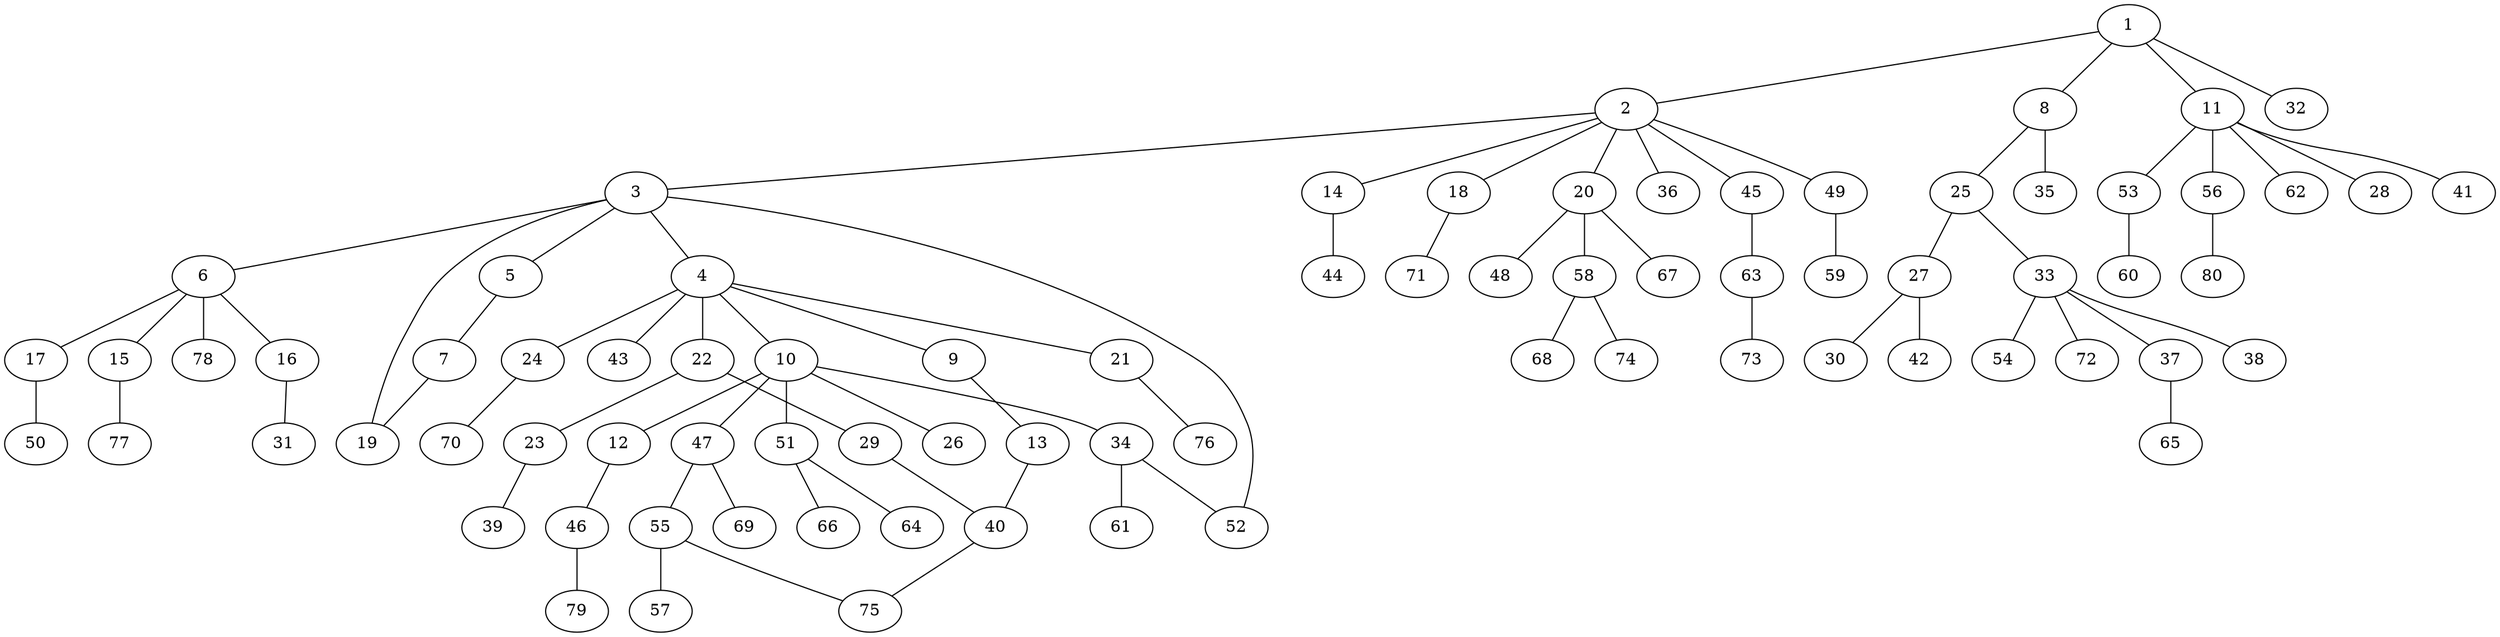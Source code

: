 graph graphname {1--2
1--8
1--11
1--32
2--3
2--14
2--18
2--20
2--36
2--45
2--49
3--4
3--5
3--6
3--19
3--52
4--9
4--10
4--21
4--22
4--24
4--43
5--7
6--15
6--16
6--17
6--78
7--19
8--25
8--35
9--13
10--12
10--26
10--34
10--47
10--51
11--28
11--41
11--53
11--56
11--62
12--46
13--40
14--44
15--77
16--31
17--50
18--71
20--48
20--58
20--67
21--76
22--23
22--29
23--39
24--70
25--27
25--33
27--30
27--42
29--40
33--37
33--38
33--54
33--72
34--52
34--61
37--65
40--75
45--63
46--79
47--55
47--69
49--59
51--64
51--66
53--60
55--57
55--75
56--80
58--68
58--74
63--73
}